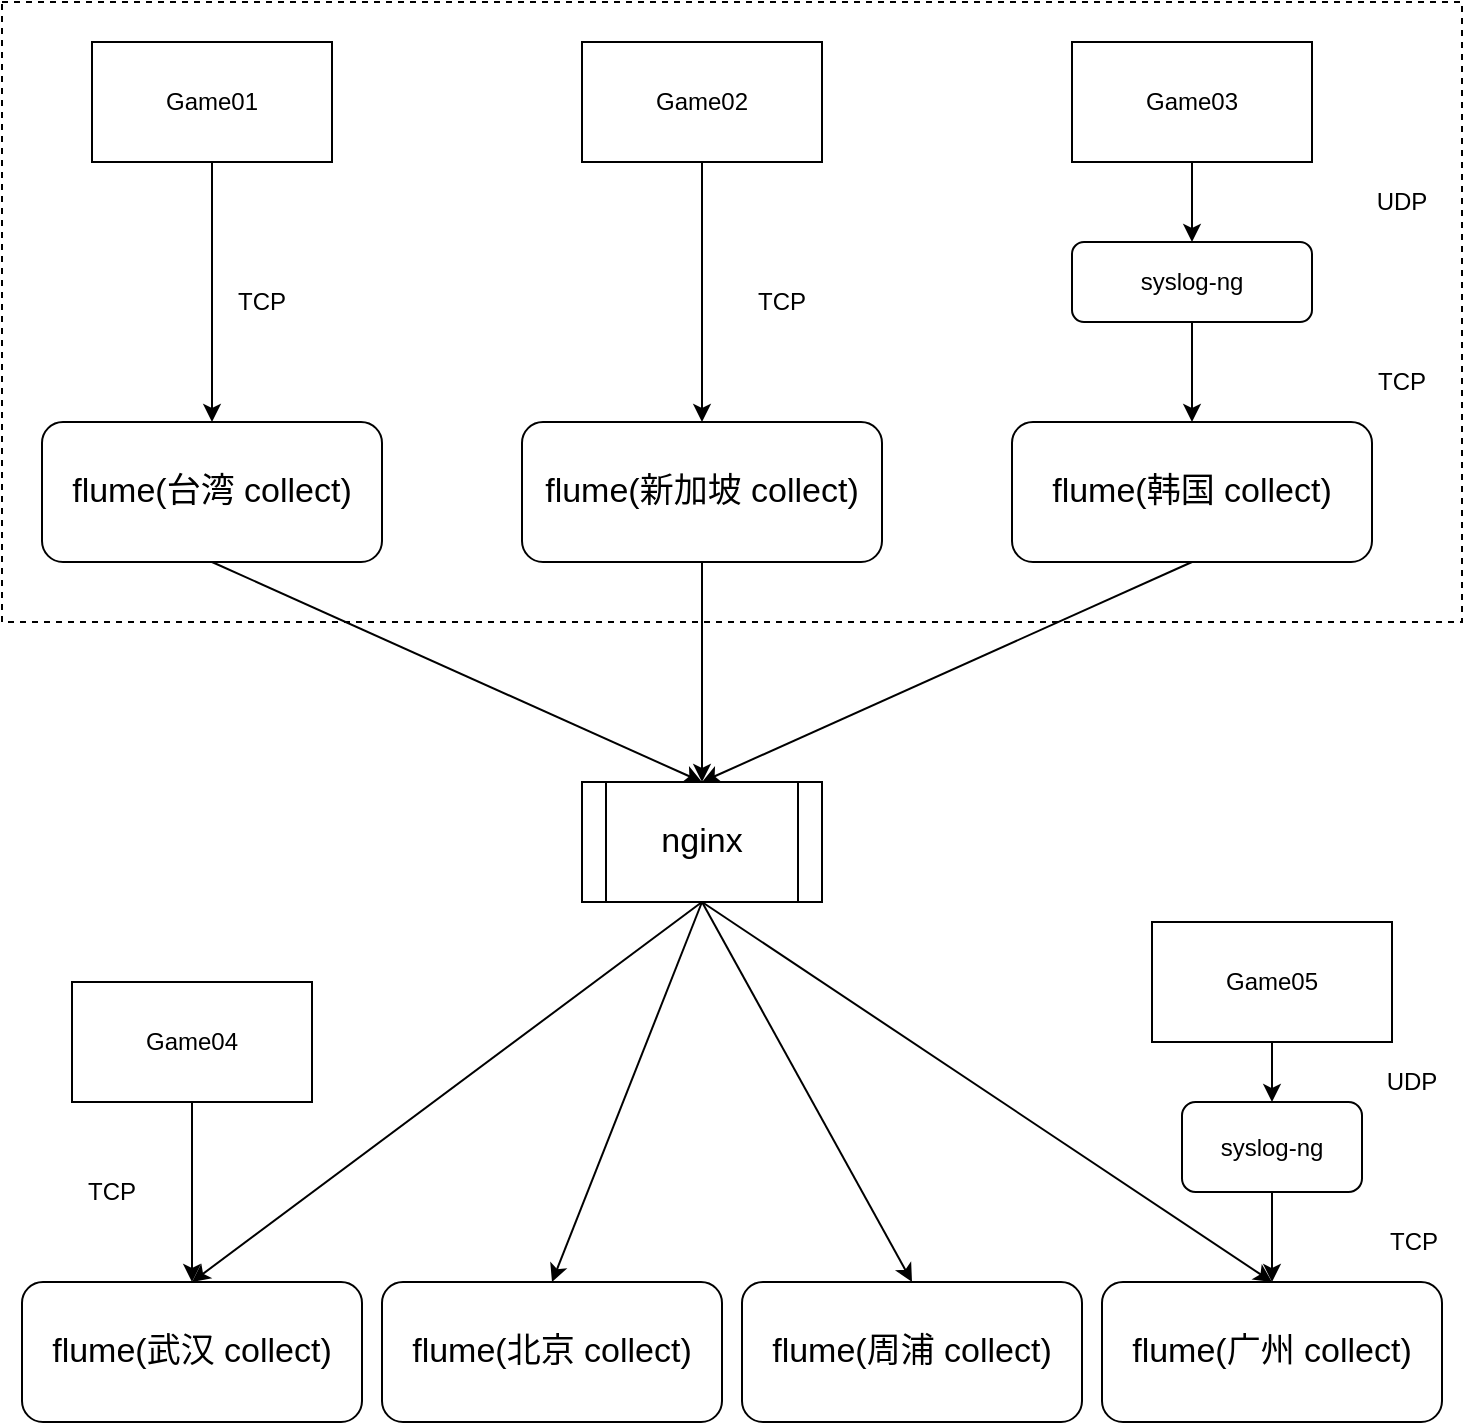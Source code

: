 <mxfile version="13.0.3" type="github">
  <diagram id="lP4VT3jjzazX39ZVZLVC" name="第 1 页">
    <mxGraphModel dx="1248" dy="686" grid="1" gridSize="10" guides="1" tooltips="1" connect="1" arrows="1" fold="1" page="1" pageScale="1" pageWidth="1920" pageHeight="1200" math="0" shadow="0">
      <root>
        <mxCell id="0" />
        <mxCell id="1" parent="0" />
        <mxCell id="lNjJD6ywcbvptgXtZ9K5-1" value="&lt;font style=&quot;font-size: 17px&quot;&gt;flume(台湾 collect)&lt;/font&gt;" style="rounded=1;whiteSpace=wrap;html=1;" parent="1" vertex="1">
          <mxGeometry x="620" y="240" width="170" height="70" as="geometry" />
        </mxCell>
        <mxCell id="lNjJD6ywcbvptgXtZ9K5-3" value="&lt;font style=&quot;font-size: 17px&quot;&gt;flume(新加坡 collect)&lt;/font&gt;" style="rounded=1;whiteSpace=wrap;html=1;" parent="1" vertex="1">
          <mxGeometry x="860" y="240" width="180" height="70" as="geometry" />
        </mxCell>
        <mxCell id="lNjJD6ywcbvptgXtZ9K5-4" value="&lt;font style=&quot;font-size: 17px&quot;&gt;flume(韩国 collect)&lt;/font&gt;" style="rounded=1;whiteSpace=wrap;html=1;" parent="1" vertex="1">
          <mxGeometry x="1105" y="240" width="180" height="70" as="geometry" />
        </mxCell>
        <mxCell id="lNjJD6ywcbvptgXtZ9K5-5" value="Game01" style="rounded=0;whiteSpace=wrap;html=1;" parent="1" vertex="1">
          <mxGeometry x="645" y="50" width="120" height="60" as="geometry" />
        </mxCell>
        <mxCell id="lNjJD6ywcbvptgXtZ9K5-8" value="Game02" style="rounded=0;whiteSpace=wrap;html=1;" parent="1" vertex="1">
          <mxGeometry x="890" y="50" width="120" height="60" as="geometry" />
        </mxCell>
        <mxCell id="lNjJD6ywcbvptgXtZ9K5-9" value="Game03" style="rounded=0;whiteSpace=wrap;html=1;" parent="1" vertex="1">
          <mxGeometry x="1135" y="50" width="120" height="60" as="geometry" />
        </mxCell>
        <mxCell id="lNjJD6ywcbvptgXtZ9K5-10" value="" style="endArrow=classic;html=1;exitX=0.5;exitY=1;exitDx=0;exitDy=0;entryX=0.5;entryY=0;entryDx=0;entryDy=0;" parent="1" source="lNjJD6ywcbvptgXtZ9K5-5" target="lNjJD6ywcbvptgXtZ9K5-1" edge="1">
          <mxGeometry width="50" height="50" relative="1" as="geometry">
            <mxPoint x="770" y="190" as="sourcePoint" />
            <mxPoint x="820" y="140" as="targetPoint" />
          </mxGeometry>
        </mxCell>
        <mxCell id="lNjJD6ywcbvptgXtZ9K5-12" value="" style="endArrow=classic;html=1;exitX=0.5;exitY=1;exitDx=0;exitDy=0;" parent="1" source="lNjJD6ywcbvptgXtZ9K5-8" target="lNjJD6ywcbvptgXtZ9K5-3" edge="1">
          <mxGeometry width="50" height="50" relative="1" as="geometry">
            <mxPoint x="960" y="190" as="sourcePoint" />
            <mxPoint x="1010" y="140" as="targetPoint" />
          </mxGeometry>
        </mxCell>
        <mxCell id="lNjJD6ywcbvptgXtZ9K5-13" value="syslog-ng" style="rounded=1;whiteSpace=wrap;html=1;" parent="1" vertex="1">
          <mxGeometry x="1135" y="150" width="120" height="40" as="geometry" />
        </mxCell>
        <mxCell id="lNjJD6ywcbvptgXtZ9K5-14" value="" style="endArrow=classic;html=1;exitX=0.5;exitY=1;exitDx=0;exitDy=0;" parent="1" source="lNjJD6ywcbvptgXtZ9K5-9" target="lNjJD6ywcbvptgXtZ9K5-13" edge="1">
          <mxGeometry width="50" height="50" relative="1" as="geometry">
            <mxPoint x="1370" y="210" as="sourcePoint" />
            <mxPoint x="1420" y="160" as="targetPoint" />
          </mxGeometry>
        </mxCell>
        <mxCell id="lNjJD6ywcbvptgXtZ9K5-15" value="" style="endArrow=classic;html=1;exitX=0.5;exitY=1;exitDx=0;exitDy=0;entryX=0.5;entryY=0;entryDx=0;entryDy=0;" parent="1" source="lNjJD6ywcbvptgXtZ9K5-13" target="lNjJD6ywcbvptgXtZ9K5-4" edge="1">
          <mxGeometry width="50" height="50" relative="1" as="geometry">
            <mxPoint x="1320" y="370" as="sourcePoint" />
            <mxPoint x="1370" y="320" as="targetPoint" />
          </mxGeometry>
        </mxCell>
        <mxCell id="lNjJD6ywcbvptgXtZ9K5-16" value="TCP" style="text;html=1;strokeColor=none;fillColor=none;align=center;verticalAlign=middle;whiteSpace=wrap;rounded=0;" parent="1" vertex="1">
          <mxGeometry x="710" y="170" width="40" height="20" as="geometry" />
        </mxCell>
        <mxCell id="lNjJD6ywcbvptgXtZ9K5-17" value="TCP" style="text;html=1;strokeColor=none;fillColor=none;align=center;verticalAlign=middle;whiteSpace=wrap;rounded=0;" parent="1" vertex="1">
          <mxGeometry x="970" y="170" width="40" height="20" as="geometry" />
        </mxCell>
        <mxCell id="lNjJD6ywcbvptgXtZ9K5-18" value="UDP" style="text;html=1;strokeColor=none;fillColor=none;align=center;verticalAlign=middle;whiteSpace=wrap;rounded=0;" parent="1" vertex="1">
          <mxGeometry x="1280" y="120" width="40" height="20" as="geometry" />
        </mxCell>
        <mxCell id="lNjJD6ywcbvptgXtZ9K5-19" value="TCP" style="text;html=1;strokeColor=none;fillColor=none;align=center;verticalAlign=middle;whiteSpace=wrap;rounded=0;" parent="1" vertex="1">
          <mxGeometry x="1280" y="210" width="40" height="20" as="geometry" />
        </mxCell>
        <mxCell id="4OSBZzhLMHhWsH7tN6IV-1" value="&lt;font style=&quot;font-size: 17px&quot;&gt;flume(武汉 collect)&lt;/font&gt;" style="rounded=1;whiteSpace=wrap;html=1;" vertex="1" parent="1">
          <mxGeometry x="610" y="670" width="170" height="70" as="geometry" />
        </mxCell>
        <mxCell id="4OSBZzhLMHhWsH7tN6IV-2" value="&lt;font style=&quot;font-size: 17px&quot;&gt;nginx&lt;/font&gt;" style="shape=process;whiteSpace=wrap;html=1;backgroundOutline=1;" vertex="1" parent="1">
          <mxGeometry x="890" y="420" width="120" height="60" as="geometry" />
        </mxCell>
        <mxCell id="4OSBZzhLMHhWsH7tN6IV-3" value="" style="endArrow=classic;html=1;exitX=0.5;exitY=1;exitDx=0;exitDy=0;entryX=0.5;entryY=0;entryDx=0;entryDy=0;" edge="1" parent="1" source="lNjJD6ywcbvptgXtZ9K5-1" target="4OSBZzhLMHhWsH7tN6IV-2">
          <mxGeometry width="50" height="50" relative="1" as="geometry">
            <mxPoint x="770" y="420" as="sourcePoint" />
            <mxPoint x="820" y="370" as="targetPoint" />
          </mxGeometry>
        </mxCell>
        <mxCell id="4OSBZzhLMHhWsH7tN6IV-4" value="" style="endArrow=classic;html=1;exitX=0.5;exitY=1;exitDx=0;exitDy=0;entryX=0.5;entryY=0;entryDx=0;entryDy=0;" edge="1" parent="1" source="lNjJD6ywcbvptgXtZ9K5-3" target="4OSBZzhLMHhWsH7tN6IV-2">
          <mxGeometry width="50" height="50" relative="1" as="geometry">
            <mxPoint x="820" y="490" as="sourcePoint" />
            <mxPoint x="870" y="440" as="targetPoint" />
          </mxGeometry>
        </mxCell>
        <mxCell id="4OSBZzhLMHhWsH7tN6IV-5" value="" style="endArrow=classic;html=1;exitX=0.5;exitY=1;exitDx=0;exitDy=0;entryX=0.5;entryY=0;entryDx=0;entryDy=0;" edge="1" parent="1" source="lNjJD6ywcbvptgXtZ9K5-4" target="4OSBZzhLMHhWsH7tN6IV-2">
          <mxGeometry width="50" height="50" relative="1" as="geometry">
            <mxPoint x="850" y="480" as="sourcePoint" />
            <mxPoint x="950" y="410" as="targetPoint" />
          </mxGeometry>
        </mxCell>
        <mxCell id="4OSBZzhLMHhWsH7tN6IV-6" value="&lt;font style=&quot;font-size: 17px&quot;&gt;flume(北京 collect)&lt;/font&gt;" style="rounded=1;whiteSpace=wrap;html=1;" vertex="1" parent="1">
          <mxGeometry x="790" y="670" width="170" height="70" as="geometry" />
        </mxCell>
        <mxCell id="4OSBZzhLMHhWsH7tN6IV-7" value="&lt;font style=&quot;font-size: 17px&quot;&gt;flume(周浦 collect)&lt;/font&gt;" style="rounded=1;whiteSpace=wrap;html=1;" vertex="1" parent="1">
          <mxGeometry x="970" y="670" width="170" height="70" as="geometry" />
        </mxCell>
        <mxCell id="4OSBZzhLMHhWsH7tN6IV-8" value="&lt;font style=&quot;font-size: 17px&quot;&gt;flume(广州 collect)&lt;/font&gt;" style="rounded=1;whiteSpace=wrap;html=1;" vertex="1" parent="1">
          <mxGeometry x="1150" y="670" width="170" height="70" as="geometry" />
        </mxCell>
        <mxCell id="4OSBZzhLMHhWsH7tN6IV-9" value="" style="endArrow=classic;html=1;exitX=0.5;exitY=1;exitDx=0;exitDy=0;entryX=0.5;entryY=0;entryDx=0;entryDy=0;" edge="1" parent="1" source="4OSBZzhLMHhWsH7tN6IV-2" target="4OSBZzhLMHhWsH7tN6IV-1">
          <mxGeometry width="50" height="50" relative="1" as="geometry">
            <mxPoint x="950" y="540" as="sourcePoint" />
            <mxPoint x="1050" y="810" as="targetPoint" />
          </mxGeometry>
        </mxCell>
        <mxCell id="4OSBZzhLMHhWsH7tN6IV-10" value="" style="endArrow=classic;html=1;entryX=0.5;entryY=0;entryDx=0;entryDy=0;" edge="1" parent="1" target="4OSBZzhLMHhWsH7tN6IV-6">
          <mxGeometry width="50" height="50" relative="1" as="geometry">
            <mxPoint x="950" y="480" as="sourcePoint" />
            <mxPoint x="1160" y="790" as="targetPoint" />
          </mxGeometry>
        </mxCell>
        <mxCell id="4OSBZzhLMHhWsH7tN6IV-11" value="" style="endArrow=classic;html=1;entryX=0.5;entryY=0;entryDx=0;entryDy=0;exitX=0.5;exitY=1;exitDx=0;exitDy=0;" edge="1" parent="1" source="4OSBZzhLMHhWsH7tN6IV-2" target="4OSBZzhLMHhWsH7tN6IV-7">
          <mxGeometry width="50" height="50" relative="1" as="geometry">
            <mxPoint x="950" y="540" as="sourcePoint" />
            <mxPoint x="1110" y="770" as="targetPoint" />
          </mxGeometry>
        </mxCell>
        <mxCell id="4OSBZzhLMHhWsH7tN6IV-12" value="" style="endArrow=classic;html=1;exitX=0.5;exitY=1;exitDx=0;exitDy=0;entryX=0.5;entryY=0;entryDx=0;entryDy=0;" edge="1" parent="1" source="4OSBZzhLMHhWsH7tN6IV-2" target="4OSBZzhLMHhWsH7tN6IV-8">
          <mxGeometry width="50" height="50" relative="1" as="geometry">
            <mxPoint x="950" y="540" as="sourcePoint" />
            <mxPoint x="1230" y="810" as="targetPoint" />
          </mxGeometry>
        </mxCell>
        <mxCell id="4OSBZzhLMHhWsH7tN6IV-13" value="Game04" style="rounded=0;whiteSpace=wrap;html=1;" vertex="1" parent="1">
          <mxGeometry x="635" y="520" width="120" height="60" as="geometry" />
        </mxCell>
        <mxCell id="4OSBZzhLMHhWsH7tN6IV-14" value="" style="endArrow=classic;html=1;exitX=0.5;exitY=1;exitDx=0;exitDy=0;" edge="1" parent="1" source="4OSBZzhLMHhWsH7tN6IV-13" target="4OSBZzhLMHhWsH7tN6IV-1">
          <mxGeometry width="50" height="50" relative="1" as="geometry">
            <mxPoint x="760" y="610" as="sourcePoint" />
            <mxPoint x="810" y="560" as="targetPoint" />
          </mxGeometry>
        </mxCell>
        <mxCell id="4OSBZzhLMHhWsH7tN6IV-15" value="TCP" style="text;html=1;strokeColor=none;fillColor=none;align=center;verticalAlign=middle;whiteSpace=wrap;rounded=0;" vertex="1" parent="1">
          <mxGeometry x="635" y="615" width="40" height="20" as="geometry" />
        </mxCell>
        <mxCell id="4OSBZzhLMHhWsH7tN6IV-17" value="Game05" style="rounded=0;whiteSpace=wrap;html=1;" vertex="1" parent="1">
          <mxGeometry x="1175" y="490" width="120" height="60" as="geometry" />
        </mxCell>
        <mxCell id="4OSBZzhLMHhWsH7tN6IV-18" value="syslog-ng" style="rounded=1;whiteSpace=wrap;html=1;" vertex="1" parent="1">
          <mxGeometry x="1190" y="580" width="90" height="45" as="geometry" />
        </mxCell>
        <mxCell id="4OSBZzhLMHhWsH7tN6IV-21" value="" style="endArrow=classic;html=1;exitX=0.5;exitY=1;exitDx=0;exitDy=0;entryX=0.5;entryY=0;entryDx=0;entryDy=0;" edge="1" parent="1" source="4OSBZzhLMHhWsH7tN6IV-18" target="4OSBZzhLMHhWsH7tN6IV-8">
          <mxGeometry width="50" height="50" relative="1" as="geometry">
            <mxPoint x="1440" y="660" as="sourcePoint" />
            <mxPoint x="1490" y="610" as="targetPoint" />
          </mxGeometry>
        </mxCell>
        <mxCell id="4OSBZzhLMHhWsH7tN6IV-22" value="" style="endArrow=classic;html=1;exitX=0.5;exitY=1;exitDx=0;exitDy=0;" edge="1" parent="1" source="4OSBZzhLMHhWsH7tN6IV-17" target="4OSBZzhLMHhWsH7tN6IV-18">
          <mxGeometry width="50" height="50" relative="1" as="geometry">
            <mxPoint x="1390" y="590" as="sourcePoint" />
            <mxPoint x="1440" y="540" as="targetPoint" />
          </mxGeometry>
        </mxCell>
        <mxCell id="4OSBZzhLMHhWsH7tN6IV-23" value="UDP" style="text;html=1;strokeColor=none;fillColor=none;align=center;verticalAlign=middle;whiteSpace=wrap;rounded=0;" vertex="1" parent="1">
          <mxGeometry x="1285" y="560" width="40" height="20" as="geometry" />
        </mxCell>
        <mxCell id="4OSBZzhLMHhWsH7tN6IV-24" value="TCP" style="text;html=1;strokeColor=none;fillColor=none;align=center;verticalAlign=middle;whiteSpace=wrap;rounded=0;" vertex="1" parent="1">
          <mxGeometry x="1286" y="640" width="40" height="20" as="geometry" />
        </mxCell>
        <mxCell id="4OSBZzhLMHhWsH7tN6IV-25" value="" style="rounded=0;whiteSpace=wrap;html=1;fillColor=none;dashed=1;strokeWidth=1;" vertex="1" parent="1">
          <mxGeometry x="600" y="30" width="730" height="310" as="geometry" />
        </mxCell>
      </root>
    </mxGraphModel>
  </diagram>
</mxfile>
